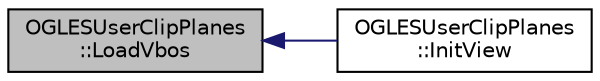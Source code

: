 digraph "OGLESUserClipPlanes::LoadVbos"
{
  edge [fontname="Helvetica",fontsize="10",labelfontname="Helvetica",labelfontsize="10"];
  node [fontname="Helvetica",fontsize="10",shape=record];
  rankdir="LR";
  Node1 [label="OGLESUserClipPlanes\l::LoadVbos",height=0.2,width=0.4,color="black", fillcolor="grey75", style="filled", fontcolor="black"];
  Node1 -> Node2 [dir="back",color="midnightblue",fontsize="10",style="solid"];
  Node2 [label="OGLESUserClipPlanes\l::InitView",height=0.2,width=0.4,color="black", fillcolor="white", style="filled",URL="$class_o_g_l_e_s_user_clip_planes.html#a9b2e21b8248b7aaf4cbef8ef3ae5415b"];
}
